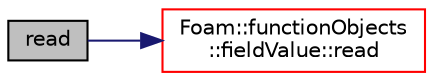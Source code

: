 digraph "read"
{
  bgcolor="transparent";
  edge [fontname="Helvetica",fontsize="10",labelfontname="Helvetica",labelfontsize="10"];
  node [fontname="Helvetica",fontsize="10",shape=record];
  rankdir="LR";
  Node762 [label="read",height=0.2,width=0.4,color="black", fillcolor="grey75", style="filled", fontcolor="black"];
  Node762 -> Node763 [color="midnightblue",fontsize="10",style="solid",fontname="Helvetica"];
  Node763 [label="Foam::functionObjects\l::fieldValue::read",height=0.2,width=0.4,color="red",URL="$a24177.html#a6ce0c64db98eb6144d363dbfc86104eb",tooltip="Read from dictionary. "];
}
